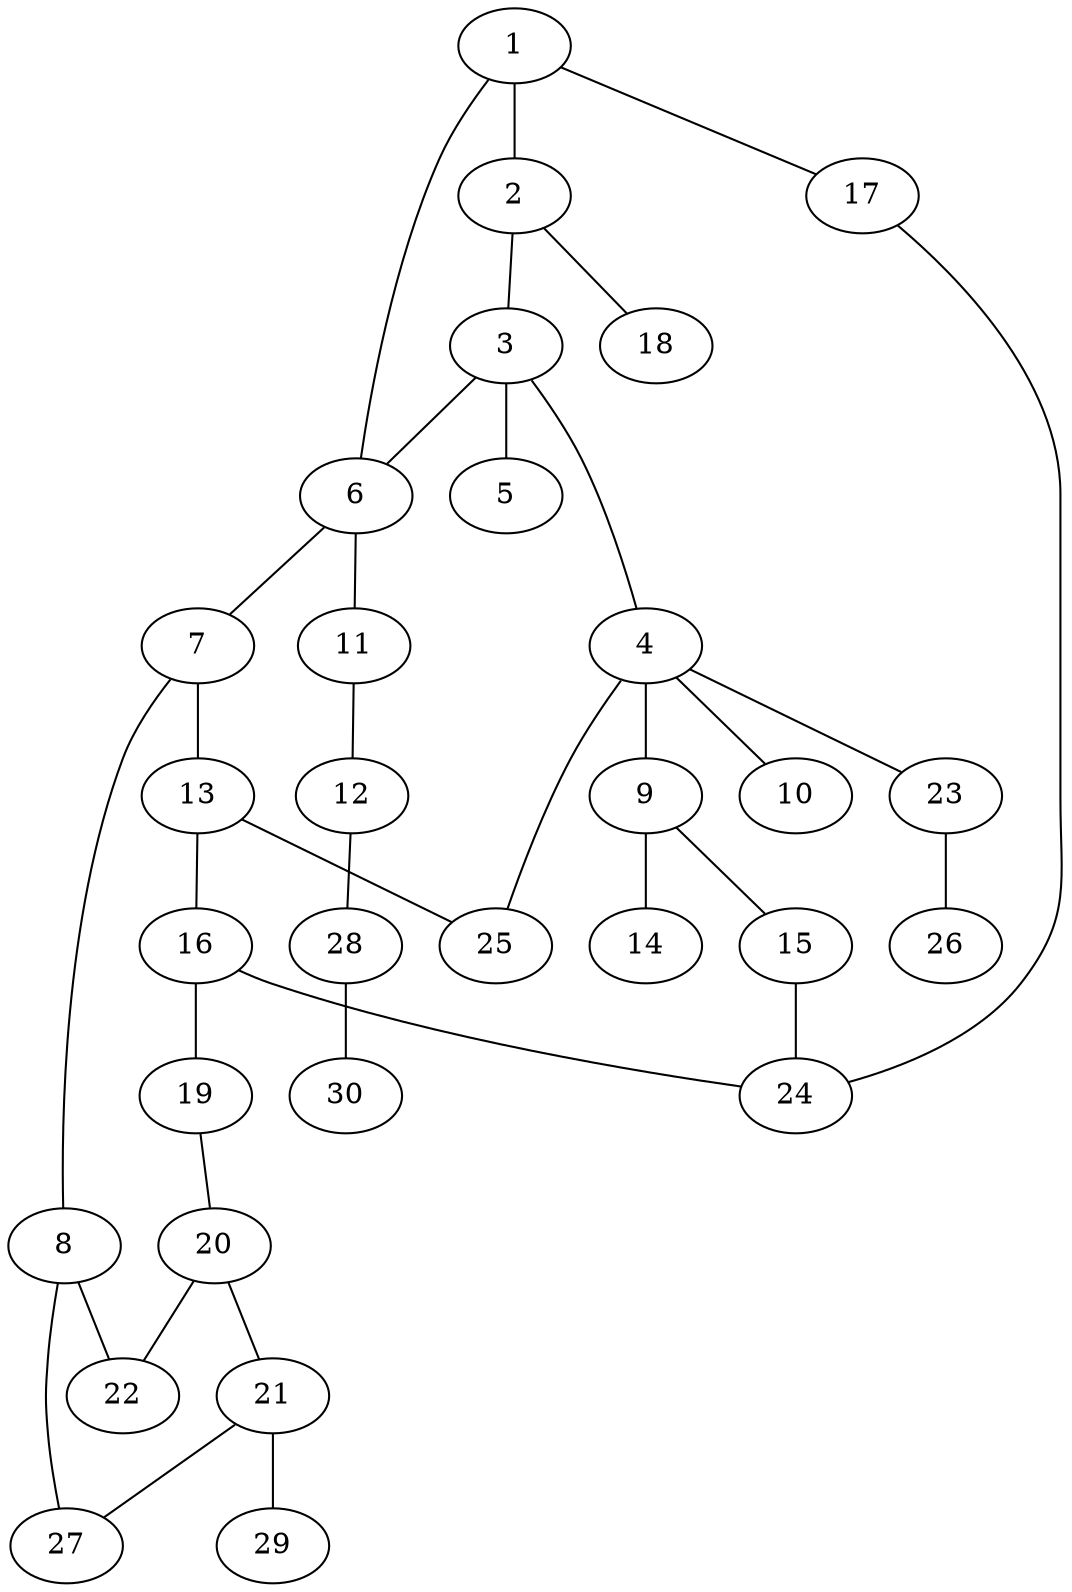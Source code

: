 graph graphname {1--2
1--6
1--17
2--3
2--18
3--4
3--5
3--6
4--9
4--10
4--23
4--25
6--7
6--11
7--8
7--13
8--22
8--27
9--14
9--15
11--12
12--28
13--16
13--25
15--24
16--19
16--24
17--24
19--20
20--21
20--22
21--27
21--29
23--26
28--30
}